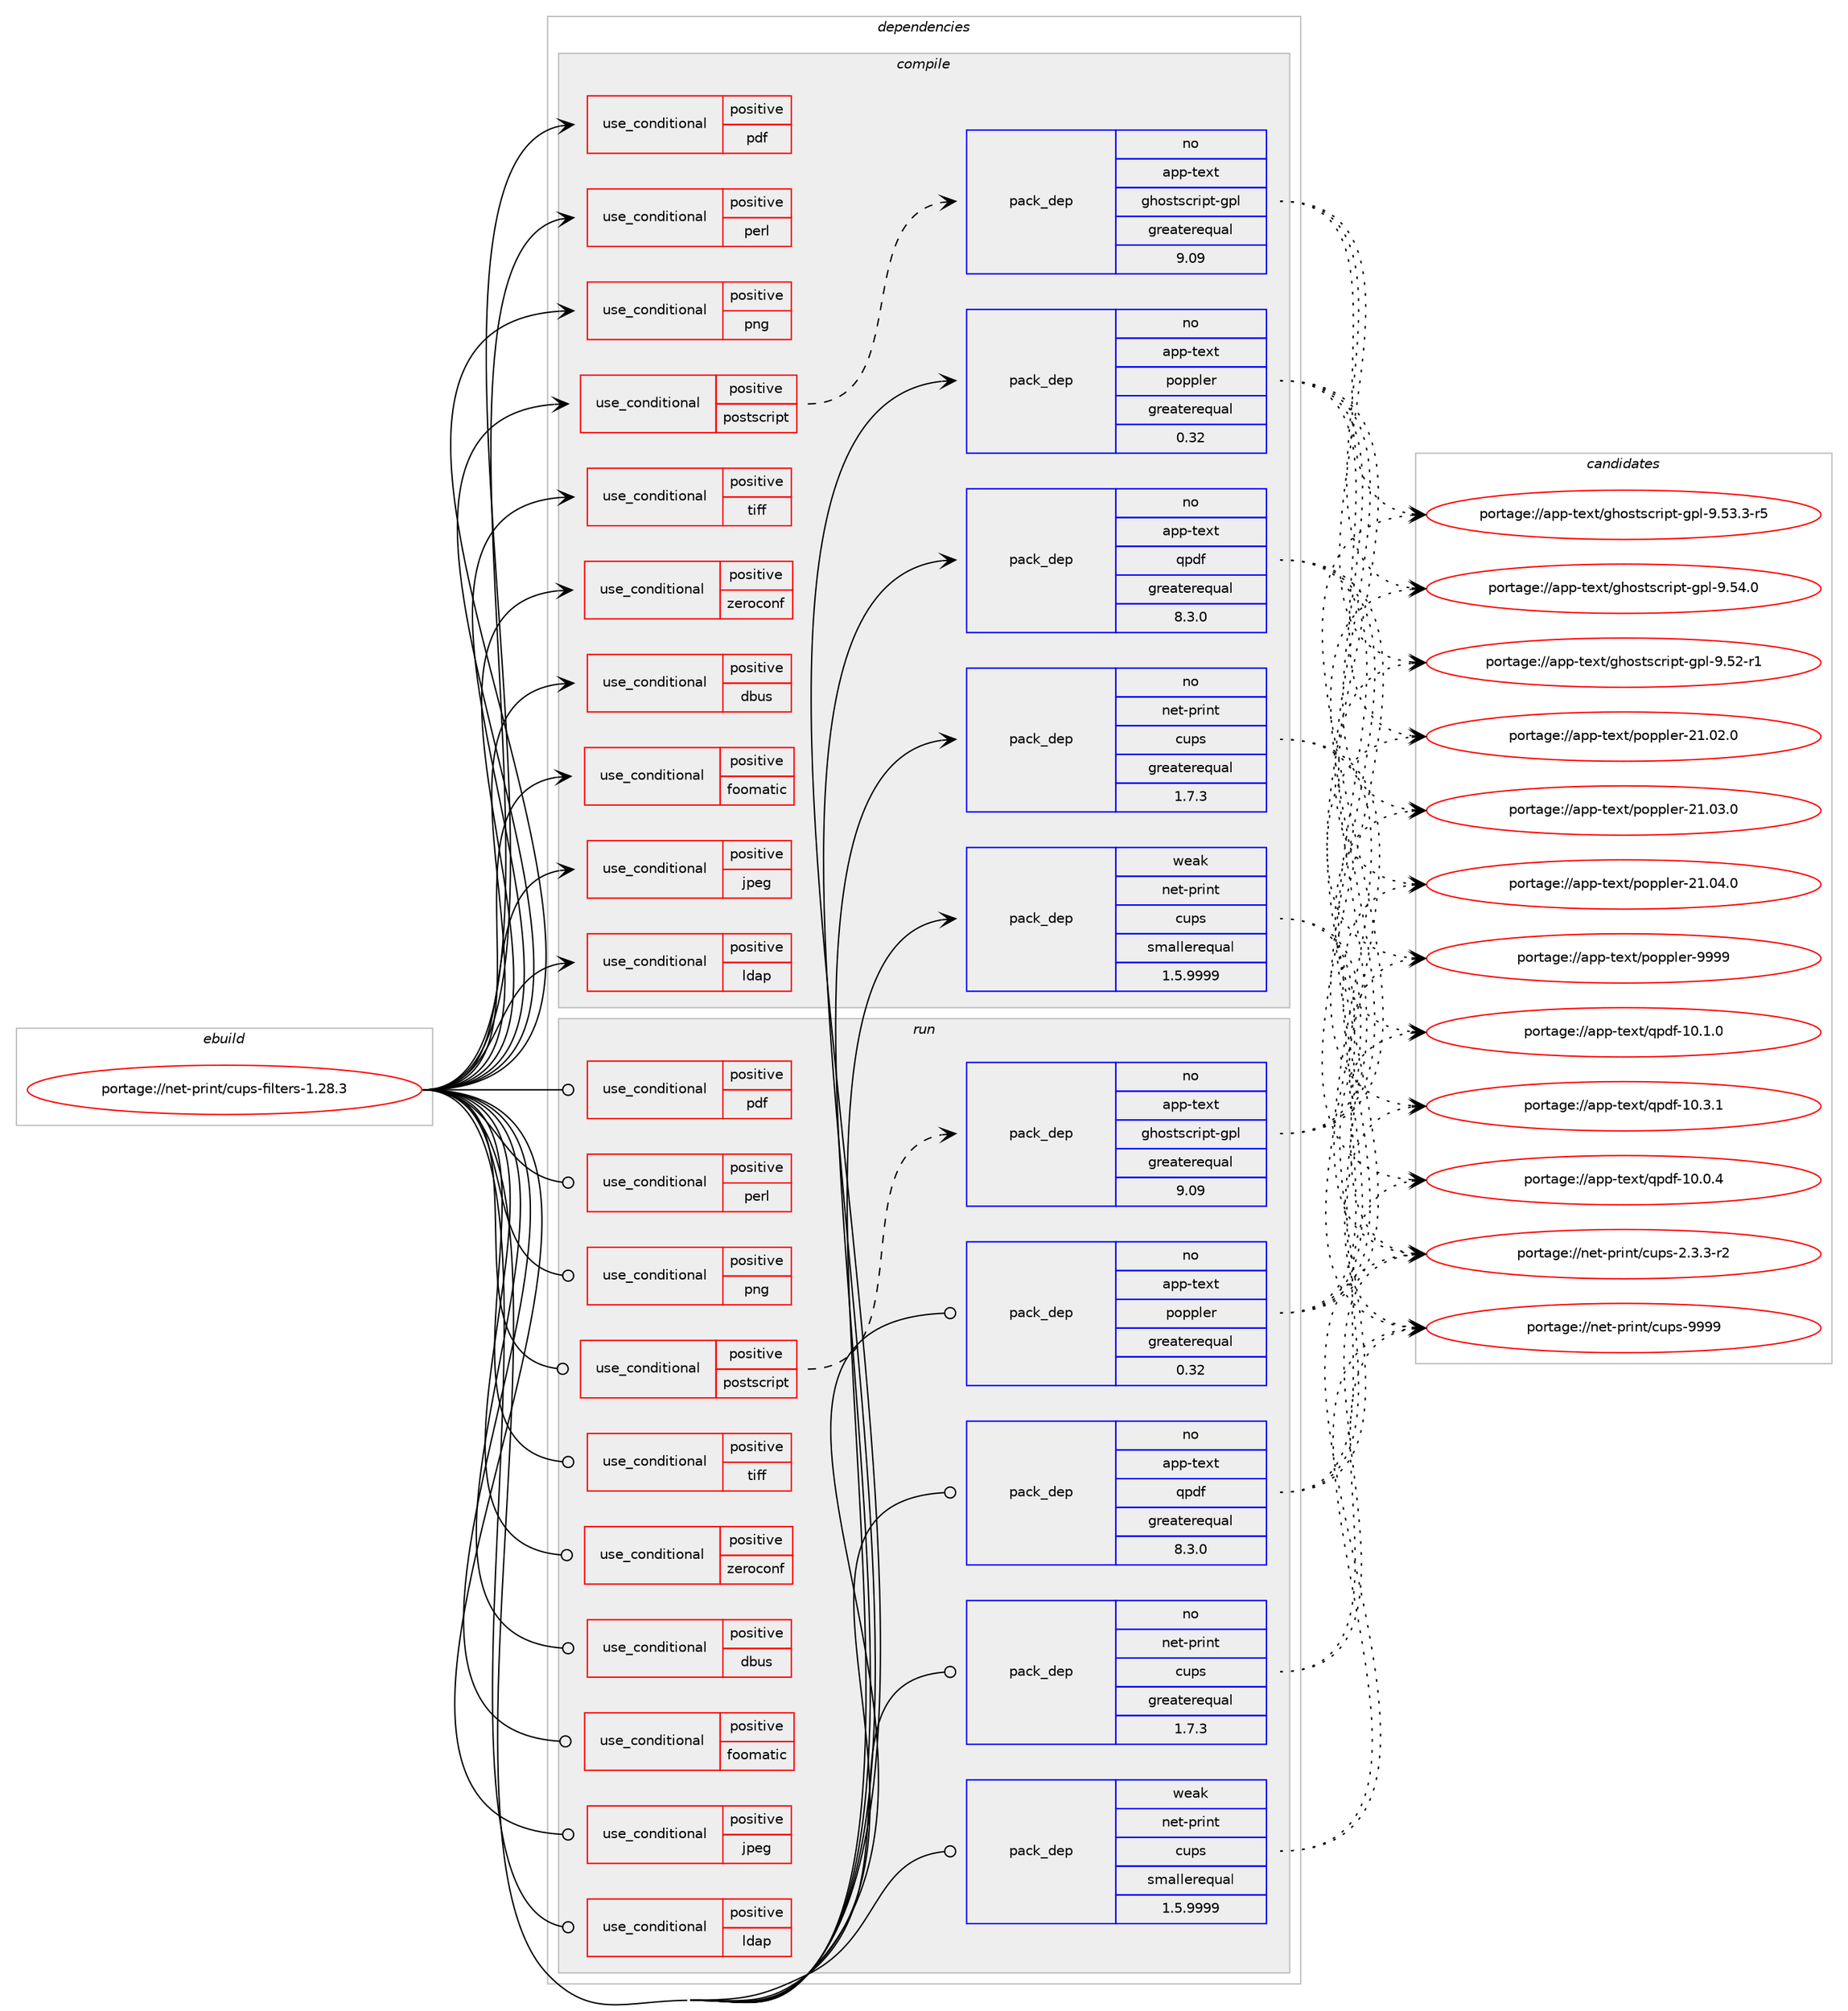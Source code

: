 digraph prolog {

# *************
# Graph options
# *************

newrank=true;
concentrate=true;
compound=true;
graph [rankdir=LR,fontname=Helvetica,fontsize=10,ranksep=1.5];#, ranksep=2.5, nodesep=0.2];
edge  [arrowhead=vee];
node  [fontname=Helvetica,fontsize=10];

# **********
# The ebuild
# **********

subgraph cluster_leftcol {
color=gray;
rank=same;
label=<<i>ebuild</i>>;
id [label="portage://net-print/cups-filters-1.28.3", color=red, width=4, href="../net-print/cups-filters-1.28.3.svg"];
}

# ****************
# The dependencies
# ****************

subgraph cluster_midcol {
color=gray;
label=<<i>dependencies</i>>;
subgraph cluster_compile {
fillcolor="#eeeeee";
style=filled;
label=<<i>compile</i>>;
subgraph cond815 {
dependency1246 [label=<<TABLE BORDER="0" CELLBORDER="1" CELLSPACING="0" CELLPADDING="4"><TR><TD ROWSPAN="3" CELLPADDING="10">use_conditional</TD></TR><TR><TD>positive</TD></TR><TR><TD>dbus</TD></TR></TABLE>>, shape=none, color=red];
# *** BEGIN UNKNOWN DEPENDENCY TYPE (TODO) ***
# dependency1246 -> package_dependency(portage://net-print/cups-filters-1.28.3,install,no,sys-apps,dbus,none,[,,],[],[])
# *** END UNKNOWN DEPENDENCY TYPE (TODO) ***

}
id:e -> dependency1246:w [weight=20,style="solid",arrowhead="vee"];
subgraph cond816 {
dependency1247 [label=<<TABLE BORDER="0" CELLBORDER="1" CELLSPACING="0" CELLPADDING="4"><TR><TD ROWSPAN="3" CELLPADDING="10">use_conditional</TD></TR><TR><TD>positive</TD></TR><TR><TD>foomatic</TD></TR></TABLE>>, shape=none, color=red];
# *** BEGIN UNKNOWN DEPENDENCY TYPE (TODO) ***
# dependency1247 -> package_dependency(portage://net-print/cups-filters-1.28.3,install,weak,net-print,foomatic-filters,none,[,,],[],[])
# *** END UNKNOWN DEPENDENCY TYPE (TODO) ***

}
id:e -> dependency1247:w [weight=20,style="solid",arrowhead="vee"];
subgraph cond817 {
dependency1248 [label=<<TABLE BORDER="0" CELLBORDER="1" CELLSPACING="0" CELLPADDING="4"><TR><TD ROWSPAN="3" CELLPADDING="10">use_conditional</TD></TR><TR><TD>positive</TD></TR><TR><TD>jpeg</TD></TR></TABLE>>, shape=none, color=red];
# *** BEGIN UNKNOWN DEPENDENCY TYPE (TODO) ***
# dependency1248 -> package_dependency(portage://net-print/cups-filters-1.28.3,install,no,virtual,jpeg,none,[,,],[slot(0)],[])
# *** END UNKNOWN DEPENDENCY TYPE (TODO) ***

}
id:e -> dependency1248:w [weight=20,style="solid",arrowhead="vee"];
subgraph cond818 {
dependency1249 [label=<<TABLE BORDER="0" CELLBORDER="1" CELLSPACING="0" CELLPADDING="4"><TR><TD ROWSPAN="3" CELLPADDING="10">use_conditional</TD></TR><TR><TD>positive</TD></TR><TR><TD>ldap</TD></TR></TABLE>>, shape=none, color=red];
# *** BEGIN UNKNOWN DEPENDENCY TYPE (TODO) ***
# dependency1249 -> package_dependency(portage://net-print/cups-filters-1.28.3,install,no,net-nds,openldap,none,[,,],[],[])
# *** END UNKNOWN DEPENDENCY TYPE (TODO) ***

}
id:e -> dependency1249:w [weight=20,style="solid",arrowhead="vee"];
subgraph cond819 {
dependency1250 [label=<<TABLE BORDER="0" CELLBORDER="1" CELLSPACING="0" CELLPADDING="4"><TR><TD ROWSPAN="3" CELLPADDING="10">use_conditional</TD></TR><TR><TD>positive</TD></TR><TR><TD>pdf</TD></TR></TABLE>>, shape=none, color=red];
# *** BEGIN UNKNOWN DEPENDENCY TYPE (TODO) ***
# dependency1250 -> package_dependency(portage://net-print/cups-filters-1.28.3,install,no,app-text,mupdf,none,[,,],[],[])
# *** END UNKNOWN DEPENDENCY TYPE (TODO) ***

}
id:e -> dependency1250:w [weight=20,style="solid",arrowhead="vee"];
subgraph cond820 {
dependency1251 [label=<<TABLE BORDER="0" CELLBORDER="1" CELLSPACING="0" CELLPADDING="4"><TR><TD ROWSPAN="3" CELLPADDING="10">use_conditional</TD></TR><TR><TD>positive</TD></TR><TR><TD>perl</TD></TR></TABLE>>, shape=none, color=red];
# *** BEGIN UNKNOWN DEPENDENCY TYPE (TODO) ***
# dependency1251 -> package_dependency(portage://net-print/cups-filters-1.28.3,install,no,dev-lang,perl,none,[,,],any_same_slot,[])
# *** END UNKNOWN DEPENDENCY TYPE (TODO) ***

}
id:e -> dependency1251:w [weight=20,style="solid",arrowhead="vee"];
subgraph cond821 {
dependency1252 [label=<<TABLE BORDER="0" CELLBORDER="1" CELLSPACING="0" CELLPADDING="4"><TR><TD ROWSPAN="3" CELLPADDING="10">use_conditional</TD></TR><TR><TD>positive</TD></TR><TR><TD>png</TD></TR></TABLE>>, shape=none, color=red];
# *** BEGIN UNKNOWN DEPENDENCY TYPE (TODO) ***
# dependency1252 -> package_dependency(portage://net-print/cups-filters-1.28.3,install,no,media-libs,libpng,none,[,,],[slot(0),equal],[])
# *** END UNKNOWN DEPENDENCY TYPE (TODO) ***

}
id:e -> dependency1252:w [weight=20,style="solid",arrowhead="vee"];
subgraph cond822 {
dependency1253 [label=<<TABLE BORDER="0" CELLBORDER="1" CELLSPACING="0" CELLPADDING="4"><TR><TD ROWSPAN="3" CELLPADDING="10">use_conditional</TD></TR><TR><TD>positive</TD></TR><TR><TD>postscript</TD></TR></TABLE>>, shape=none, color=red];
subgraph pack406 {
dependency1254 [label=<<TABLE BORDER="0" CELLBORDER="1" CELLSPACING="0" CELLPADDING="4" WIDTH="220"><TR><TD ROWSPAN="6" CELLPADDING="30">pack_dep</TD></TR><TR><TD WIDTH="110">no</TD></TR><TR><TD>app-text</TD></TR><TR><TD>ghostscript-gpl</TD></TR><TR><TD>greaterequal</TD></TR><TR><TD>9.09</TD></TR></TABLE>>, shape=none, color=blue];
}
dependency1253:e -> dependency1254:w [weight=20,style="dashed",arrowhead="vee"];
}
id:e -> dependency1253:w [weight=20,style="solid",arrowhead="vee"];
subgraph cond823 {
dependency1255 [label=<<TABLE BORDER="0" CELLBORDER="1" CELLSPACING="0" CELLPADDING="4"><TR><TD ROWSPAN="3" CELLPADDING="10">use_conditional</TD></TR><TR><TD>positive</TD></TR><TR><TD>tiff</TD></TR></TABLE>>, shape=none, color=red];
# *** BEGIN UNKNOWN DEPENDENCY TYPE (TODO) ***
# dependency1255 -> package_dependency(portage://net-print/cups-filters-1.28.3,install,no,media-libs,tiff,none,[,,],[slot(0)],[])
# *** END UNKNOWN DEPENDENCY TYPE (TODO) ***

}
id:e -> dependency1255:w [weight=20,style="solid",arrowhead="vee"];
subgraph cond824 {
dependency1256 [label=<<TABLE BORDER="0" CELLBORDER="1" CELLSPACING="0" CELLPADDING="4"><TR><TD ROWSPAN="3" CELLPADDING="10">use_conditional</TD></TR><TR><TD>positive</TD></TR><TR><TD>zeroconf</TD></TR></TABLE>>, shape=none, color=red];
# *** BEGIN UNKNOWN DEPENDENCY TYPE (TODO) ***
# dependency1256 -> package_dependency(portage://net-print/cups-filters-1.28.3,install,no,net-dns,avahi,none,[,,],[],[use(enable(dbus),none)])
# *** END UNKNOWN DEPENDENCY TYPE (TODO) ***

}
id:e -> dependency1256:w [weight=20,style="solid",arrowhead="vee"];
subgraph pack407 {
dependency1257 [label=<<TABLE BORDER="0" CELLBORDER="1" CELLSPACING="0" CELLPADDING="4" WIDTH="220"><TR><TD ROWSPAN="6" CELLPADDING="30">pack_dep</TD></TR><TR><TD WIDTH="110">no</TD></TR><TR><TD>app-text</TD></TR><TR><TD>poppler</TD></TR><TR><TD>greaterequal</TD></TR><TR><TD>0.32</TD></TR></TABLE>>, shape=none, color=blue];
}
id:e -> dependency1257:w [weight=20,style="solid",arrowhead="vee"];
subgraph pack408 {
dependency1258 [label=<<TABLE BORDER="0" CELLBORDER="1" CELLSPACING="0" CELLPADDING="4" WIDTH="220"><TR><TD ROWSPAN="6" CELLPADDING="30">pack_dep</TD></TR><TR><TD WIDTH="110">no</TD></TR><TR><TD>app-text</TD></TR><TR><TD>qpdf</TD></TR><TR><TD>greaterequal</TD></TR><TR><TD>8.3.0</TD></TR></TABLE>>, shape=none, color=blue];
}
id:e -> dependency1258:w [weight=20,style="solid",arrowhead="vee"];
# *** BEGIN UNKNOWN DEPENDENCY TYPE (TODO) ***
# id -> package_dependency(portage://net-print/cups-filters-1.28.3,install,no,dev-libs,glib,none,[,,],[slot(2)],[])
# *** END UNKNOWN DEPENDENCY TYPE (TODO) ***

# *** BEGIN UNKNOWN DEPENDENCY TYPE (TODO) ***
# id -> package_dependency(portage://net-print/cups-filters-1.28.3,install,no,media-libs,fontconfig,none,[,,],[],[])
# *** END UNKNOWN DEPENDENCY TYPE (TODO) ***

# *** BEGIN UNKNOWN DEPENDENCY TYPE (TODO) ***
# id -> package_dependency(portage://net-print/cups-filters-1.28.3,install,no,media-libs,freetype,none,[,,],[slot(2)],[])
# *** END UNKNOWN DEPENDENCY TYPE (TODO) ***

# *** BEGIN UNKNOWN DEPENDENCY TYPE (TODO) ***
# id -> package_dependency(portage://net-print/cups-filters-1.28.3,install,no,media-libs,lcms,none,[,,],[slot(2)],[])
# *** END UNKNOWN DEPENDENCY TYPE (TODO) ***

subgraph pack409 {
dependency1259 [label=<<TABLE BORDER="0" CELLBORDER="1" CELLSPACING="0" CELLPADDING="4" WIDTH="220"><TR><TD ROWSPAN="6" CELLPADDING="30">pack_dep</TD></TR><TR><TD WIDTH="110">no</TD></TR><TR><TD>net-print</TD></TR><TR><TD>cups</TD></TR><TR><TD>greaterequal</TD></TR><TR><TD>1.7.3</TD></TR></TABLE>>, shape=none, color=blue];
}
id:e -> dependency1259:w [weight=20,style="solid",arrowhead="vee"];
# *** BEGIN UNKNOWN DEPENDENCY TYPE (TODO) ***
# id -> package_dependency(portage://net-print/cups-filters-1.28.3,install,no,sys-devel,bc,none,[,,],[],[])
# *** END UNKNOWN DEPENDENCY TYPE (TODO) ***

# *** BEGIN UNKNOWN DEPENDENCY TYPE (TODO) ***
# id -> package_dependency(portage://net-print/cups-filters-1.28.3,install,no,sys-libs,zlib,none,[,,],[],[])
# *** END UNKNOWN DEPENDENCY TYPE (TODO) ***

subgraph pack410 {
dependency1260 [label=<<TABLE BORDER="0" CELLBORDER="1" CELLSPACING="0" CELLPADDING="4" WIDTH="220"><TR><TD ROWSPAN="6" CELLPADDING="30">pack_dep</TD></TR><TR><TD WIDTH="110">weak</TD></TR><TR><TD>net-print</TD></TR><TR><TD>cups</TD></TR><TR><TD>smallerequal</TD></TR><TR><TD>1.5.9999</TD></TR></TABLE>>, shape=none, color=blue];
}
id:e -> dependency1260:w [weight=20,style="solid",arrowhead="vee"];
}
subgraph cluster_compileandrun {
fillcolor="#eeeeee";
style=filled;
label=<<i>compile and run</i>>;
}
subgraph cluster_run {
fillcolor="#eeeeee";
style=filled;
label=<<i>run</i>>;
subgraph cond825 {
dependency1261 [label=<<TABLE BORDER="0" CELLBORDER="1" CELLSPACING="0" CELLPADDING="4"><TR><TD ROWSPAN="3" CELLPADDING="10">use_conditional</TD></TR><TR><TD>positive</TD></TR><TR><TD>dbus</TD></TR></TABLE>>, shape=none, color=red];
# *** BEGIN UNKNOWN DEPENDENCY TYPE (TODO) ***
# dependency1261 -> package_dependency(portage://net-print/cups-filters-1.28.3,run,no,sys-apps,dbus,none,[,,],[],[])
# *** END UNKNOWN DEPENDENCY TYPE (TODO) ***

}
id:e -> dependency1261:w [weight=20,style="solid",arrowhead="odot"];
subgraph cond826 {
dependency1262 [label=<<TABLE BORDER="0" CELLBORDER="1" CELLSPACING="0" CELLPADDING="4"><TR><TD ROWSPAN="3" CELLPADDING="10">use_conditional</TD></TR><TR><TD>positive</TD></TR><TR><TD>foomatic</TD></TR></TABLE>>, shape=none, color=red];
# *** BEGIN UNKNOWN DEPENDENCY TYPE (TODO) ***
# dependency1262 -> package_dependency(portage://net-print/cups-filters-1.28.3,run,weak,net-print,foomatic-filters,none,[,,],[],[])
# *** END UNKNOWN DEPENDENCY TYPE (TODO) ***

}
id:e -> dependency1262:w [weight=20,style="solid",arrowhead="odot"];
subgraph cond827 {
dependency1263 [label=<<TABLE BORDER="0" CELLBORDER="1" CELLSPACING="0" CELLPADDING="4"><TR><TD ROWSPAN="3" CELLPADDING="10">use_conditional</TD></TR><TR><TD>positive</TD></TR><TR><TD>jpeg</TD></TR></TABLE>>, shape=none, color=red];
# *** BEGIN UNKNOWN DEPENDENCY TYPE (TODO) ***
# dependency1263 -> package_dependency(portage://net-print/cups-filters-1.28.3,run,no,virtual,jpeg,none,[,,],[slot(0)],[])
# *** END UNKNOWN DEPENDENCY TYPE (TODO) ***

}
id:e -> dependency1263:w [weight=20,style="solid",arrowhead="odot"];
subgraph cond828 {
dependency1264 [label=<<TABLE BORDER="0" CELLBORDER="1" CELLSPACING="0" CELLPADDING="4"><TR><TD ROWSPAN="3" CELLPADDING="10">use_conditional</TD></TR><TR><TD>positive</TD></TR><TR><TD>ldap</TD></TR></TABLE>>, shape=none, color=red];
# *** BEGIN UNKNOWN DEPENDENCY TYPE (TODO) ***
# dependency1264 -> package_dependency(portage://net-print/cups-filters-1.28.3,run,no,net-nds,openldap,none,[,,],[],[])
# *** END UNKNOWN DEPENDENCY TYPE (TODO) ***

}
id:e -> dependency1264:w [weight=20,style="solid",arrowhead="odot"];
subgraph cond829 {
dependency1265 [label=<<TABLE BORDER="0" CELLBORDER="1" CELLSPACING="0" CELLPADDING="4"><TR><TD ROWSPAN="3" CELLPADDING="10">use_conditional</TD></TR><TR><TD>positive</TD></TR><TR><TD>pdf</TD></TR></TABLE>>, shape=none, color=red];
# *** BEGIN UNKNOWN DEPENDENCY TYPE (TODO) ***
# dependency1265 -> package_dependency(portage://net-print/cups-filters-1.28.3,run,no,app-text,mupdf,none,[,,],[],[])
# *** END UNKNOWN DEPENDENCY TYPE (TODO) ***

}
id:e -> dependency1265:w [weight=20,style="solid",arrowhead="odot"];
subgraph cond830 {
dependency1266 [label=<<TABLE BORDER="0" CELLBORDER="1" CELLSPACING="0" CELLPADDING="4"><TR><TD ROWSPAN="3" CELLPADDING="10">use_conditional</TD></TR><TR><TD>positive</TD></TR><TR><TD>perl</TD></TR></TABLE>>, shape=none, color=red];
# *** BEGIN UNKNOWN DEPENDENCY TYPE (TODO) ***
# dependency1266 -> package_dependency(portage://net-print/cups-filters-1.28.3,run,no,dev-lang,perl,none,[,,],any_same_slot,[])
# *** END UNKNOWN DEPENDENCY TYPE (TODO) ***

}
id:e -> dependency1266:w [weight=20,style="solid",arrowhead="odot"];
subgraph cond831 {
dependency1267 [label=<<TABLE BORDER="0" CELLBORDER="1" CELLSPACING="0" CELLPADDING="4"><TR><TD ROWSPAN="3" CELLPADDING="10">use_conditional</TD></TR><TR><TD>positive</TD></TR><TR><TD>png</TD></TR></TABLE>>, shape=none, color=red];
# *** BEGIN UNKNOWN DEPENDENCY TYPE (TODO) ***
# dependency1267 -> package_dependency(portage://net-print/cups-filters-1.28.3,run,no,media-libs,libpng,none,[,,],[slot(0),equal],[])
# *** END UNKNOWN DEPENDENCY TYPE (TODO) ***

}
id:e -> dependency1267:w [weight=20,style="solid",arrowhead="odot"];
subgraph cond832 {
dependency1268 [label=<<TABLE BORDER="0" CELLBORDER="1" CELLSPACING="0" CELLPADDING="4"><TR><TD ROWSPAN="3" CELLPADDING="10">use_conditional</TD></TR><TR><TD>positive</TD></TR><TR><TD>postscript</TD></TR></TABLE>>, shape=none, color=red];
subgraph pack411 {
dependency1269 [label=<<TABLE BORDER="0" CELLBORDER="1" CELLSPACING="0" CELLPADDING="4" WIDTH="220"><TR><TD ROWSPAN="6" CELLPADDING="30">pack_dep</TD></TR><TR><TD WIDTH="110">no</TD></TR><TR><TD>app-text</TD></TR><TR><TD>ghostscript-gpl</TD></TR><TR><TD>greaterequal</TD></TR><TR><TD>9.09</TD></TR></TABLE>>, shape=none, color=blue];
}
dependency1268:e -> dependency1269:w [weight=20,style="dashed",arrowhead="vee"];
}
id:e -> dependency1268:w [weight=20,style="solid",arrowhead="odot"];
subgraph cond833 {
dependency1270 [label=<<TABLE BORDER="0" CELLBORDER="1" CELLSPACING="0" CELLPADDING="4"><TR><TD ROWSPAN="3" CELLPADDING="10">use_conditional</TD></TR><TR><TD>positive</TD></TR><TR><TD>tiff</TD></TR></TABLE>>, shape=none, color=red];
# *** BEGIN UNKNOWN DEPENDENCY TYPE (TODO) ***
# dependency1270 -> package_dependency(portage://net-print/cups-filters-1.28.3,run,no,media-libs,tiff,none,[,,],[slot(0)],[])
# *** END UNKNOWN DEPENDENCY TYPE (TODO) ***

}
id:e -> dependency1270:w [weight=20,style="solid",arrowhead="odot"];
subgraph cond834 {
dependency1271 [label=<<TABLE BORDER="0" CELLBORDER="1" CELLSPACING="0" CELLPADDING="4"><TR><TD ROWSPAN="3" CELLPADDING="10">use_conditional</TD></TR><TR><TD>positive</TD></TR><TR><TD>zeroconf</TD></TR></TABLE>>, shape=none, color=red];
# *** BEGIN UNKNOWN DEPENDENCY TYPE (TODO) ***
# dependency1271 -> package_dependency(portage://net-print/cups-filters-1.28.3,run,no,net-dns,avahi,none,[,,],[],[use(enable(dbus),none)])
# *** END UNKNOWN DEPENDENCY TYPE (TODO) ***

}
id:e -> dependency1271:w [weight=20,style="solid",arrowhead="odot"];
subgraph pack412 {
dependency1272 [label=<<TABLE BORDER="0" CELLBORDER="1" CELLSPACING="0" CELLPADDING="4" WIDTH="220"><TR><TD ROWSPAN="6" CELLPADDING="30">pack_dep</TD></TR><TR><TD WIDTH="110">no</TD></TR><TR><TD>app-text</TD></TR><TR><TD>poppler</TD></TR><TR><TD>greaterequal</TD></TR><TR><TD>0.32</TD></TR></TABLE>>, shape=none, color=blue];
}
id:e -> dependency1272:w [weight=20,style="solid",arrowhead="odot"];
subgraph pack413 {
dependency1273 [label=<<TABLE BORDER="0" CELLBORDER="1" CELLSPACING="0" CELLPADDING="4" WIDTH="220"><TR><TD ROWSPAN="6" CELLPADDING="30">pack_dep</TD></TR><TR><TD WIDTH="110">no</TD></TR><TR><TD>app-text</TD></TR><TR><TD>qpdf</TD></TR><TR><TD>greaterequal</TD></TR><TR><TD>8.3.0</TD></TR></TABLE>>, shape=none, color=blue];
}
id:e -> dependency1273:w [weight=20,style="solid",arrowhead="odot"];
# *** BEGIN UNKNOWN DEPENDENCY TYPE (TODO) ***
# id -> package_dependency(portage://net-print/cups-filters-1.28.3,run,no,dev-libs,glib,none,[,,],[slot(2)],[])
# *** END UNKNOWN DEPENDENCY TYPE (TODO) ***

# *** BEGIN UNKNOWN DEPENDENCY TYPE (TODO) ***
# id -> package_dependency(portage://net-print/cups-filters-1.28.3,run,no,media-libs,fontconfig,none,[,,],[],[])
# *** END UNKNOWN DEPENDENCY TYPE (TODO) ***

# *** BEGIN UNKNOWN DEPENDENCY TYPE (TODO) ***
# id -> package_dependency(portage://net-print/cups-filters-1.28.3,run,no,media-libs,freetype,none,[,,],[slot(2)],[])
# *** END UNKNOWN DEPENDENCY TYPE (TODO) ***

# *** BEGIN UNKNOWN DEPENDENCY TYPE (TODO) ***
# id -> package_dependency(portage://net-print/cups-filters-1.28.3,run,no,media-libs,lcms,none,[,,],[slot(2)],[])
# *** END UNKNOWN DEPENDENCY TYPE (TODO) ***

subgraph pack414 {
dependency1274 [label=<<TABLE BORDER="0" CELLBORDER="1" CELLSPACING="0" CELLPADDING="4" WIDTH="220"><TR><TD ROWSPAN="6" CELLPADDING="30">pack_dep</TD></TR><TR><TD WIDTH="110">no</TD></TR><TR><TD>net-print</TD></TR><TR><TD>cups</TD></TR><TR><TD>greaterequal</TD></TR><TR><TD>1.7.3</TD></TR></TABLE>>, shape=none, color=blue];
}
id:e -> dependency1274:w [weight=20,style="solid",arrowhead="odot"];
# *** BEGIN UNKNOWN DEPENDENCY TYPE (TODO) ***
# id -> package_dependency(portage://net-print/cups-filters-1.28.3,run,no,sys-devel,bc,none,[,,],[],[])
# *** END UNKNOWN DEPENDENCY TYPE (TODO) ***

# *** BEGIN UNKNOWN DEPENDENCY TYPE (TODO) ***
# id -> package_dependency(portage://net-print/cups-filters-1.28.3,run,no,sys-libs,zlib,none,[,,],[],[])
# *** END UNKNOWN DEPENDENCY TYPE (TODO) ***

subgraph pack415 {
dependency1275 [label=<<TABLE BORDER="0" CELLBORDER="1" CELLSPACING="0" CELLPADDING="4" WIDTH="220"><TR><TD ROWSPAN="6" CELLPADDING="30">pack_dep</TD></TR><TR><TD WIDTH="110">weak</TD></TR><TR><TD>net-print</TD></TR><TR><TD>cups</TD></TR><TR><TD>smallerequal</TD></TR><TR><TD>1.5.9999</TD></TR></TABLE>>, shape=none, color=blue];
}
id:e -> dependency1275:w [weight=20,style="solid",arrowhead="odot"];
}
}

# **************
# The candidates
# **************

subgraph cluster_choices {
rank=same;
color=gray;
label=<<i>candidates</i>>;

subgraph choice406 {
color=black;
nodesep=1;
choice971121124511610112011647103104111115116115991141051121164510311210845574653504511449 [label="portage://app-text/ghostscript-gpl-9.52-r1", color=red, width=4,href="../app-text/ghostscript-gpl-9.52-r1.svg"];
choice9711211245116101120116471031041111151161159911410511211645103112108455746535146514511453 [label="portage://app-text/ghostscript-gpl-9.53.3-r5", color=red, width=4,href="../app-text/ghostscript-gpl-9.53.3-r5.svg"];
choice971121124511610112011647103104111115116115991141051121164510311210845574653524648 [label="portage://app-text/ghostscript-gpl-9.54.0", color=red, width=4,href="../app-text/ghostscript-gpl-9.54.0.svg"];
dependency1254:e -> choice971121124511610112011647103104111115116115991141051121164510311210845574653504511449:w [style=dotted,weight="100"];
dependency1254:e -> choice9711211245116101120116471031041111151161159911410511211645103112108455746535146514511453:w [style=dotted,weight="100"];
dependency1254:e -> choice971121124511610112011647103104111115116115991141051121164510311210845574653524648:w [style=dotted,weight="100"];
}
subgraph choice407 {
color=black;
nodesep=1;
choice9711211245116101120116471121111121121081011144550494648504648 [label="portage://app-text/poppler-21.02.0", color=red, width=4,href="../app-text/poppler-21.02.0.svg"];
choice9711211245116101120116471121111121121081011144550494648514648 [label="portage://app-text/poppler-21.03.0", color=red, width=4,href="../app-text/poppler-21.03.0.svg"];
choice9711211245116101120116471121111121121081011144550494648524648 [label="portage://app-text/poppler-21.04.0", color=red, width=4,href="../app-text/poppler-21.04.0.svg"];
choice9711211245116101120116471121111121121081011144557575757 [label="portage://app-text/poppler-9999", color=red, width=4,href="../app-text/poppler-9999.svg"];
dependency1257:e -> choice9711211245116101120116471121111121121081011144550494648504648:w [style=dotted,weight="100"];
dependency1257:e -> choice9711211245116101120116471121111121121081011144550494648514648:w [style=dotted,weight="100"];
dependency1257:e -> choice9711211245116101120116471121111121121081011144550494648524648:w [style=dotted,weight="100"];
dependency1257:e -> choice9711211245116101120116471121111121121081011144557575757:w [style=dotted,weight="100"];
}
subgraph choice408 {
color=black;
nodesep=1;
choice97112112451161011201164711311210010245494846484652 [label="portage://app-text/qpdf-10.0.4", color=red, width=4,href="../app-text/qpdf-10.0.4.svg"];
choice97112112451161011201164711311210010245494846494648 [label="portage://app-text/qpdf-10.1.0", color=red, width=4,href="../app-text/qpdf-10.1.0.svg"];
choice97112112451161011201164711311210010245494846514649 [label="portage://app-text/qpdf-10.3.1", color=red, width=4,href="../app-text/qpdf-10.3.1.svg"];
dependency1258:e -> choice97112112451161011201164711311210010245494846484652:w [style=dotted,weight="100"];
dependency1258:e -> choice97112112451161011201164711311210010245494846494648:w [style=dotted,weight="100"];
dependency1258:e -> choice97112112451161011201164711311210010245494846514649:w [style=dotted,weight="100"];
}
subgraph choice409 {
color=black;
nodesep=1;
choice1101011164511211410511011647991171121154550465146514511450 [label="portage://net-print/cups-2.3.3-r2", color=red, width=4,href="../net-print/cups-2.3.3-r2.svg"];
choice1101011164511211410511011647991171121154557575757 [label="portage://net-print/cups-9999", color=red, width=4,href="../net-print/cups-9999.svg"];
dependency1259:e -> choice1101011164511211410511011647991171121154550465146514511450:w [style=dotted,weight="100"];
dependency1259:e -> choice1101011164511211410511011647991171121154557575757:w [style=dotted,weight="100"];
}
subgraph choice410 {
color=black;
nodesep=1;
choice1101011164511211410511011647991171121154550465146514511450 [label="portage://net-print/cups-2.3.3-r2", color=red, width=4,href="../net-print/cups-2.3.3-r2.svg"];
choice1101011164511211410511011647991171121154557575757 [label="portage://net-print/cups-9999", color=red, width=4,href="../net-print/cups-9999.svg"];
dependency1260:e -> choice1101011164511211410511011647991171121154550465146514511450:w [style=dotted,weight="100"];
dependency1260:e -> choice1101011164511211410511011647991171121154557575757:w [style=dotted,weight="100"];
}
subgraph choice411 {
color=black;
nodesep=1;
choice971121124511610112011647103104111115116115991141051121164510311210845574653504511449 [label="portage://app-text/ghostscript-gpl-9.52-r1", color=red, width=4,href="../app-text/ghostscript-gpl-9.52-r1.svg"];
choice9711211245116101120116471031041111151161159911410511211645103112108455746535146514511453 [label="portage://app-text/ghostscript-gpl-9.53.3-r5", color=red, width=4,href="../app-text/ghostscript-gpl-9.53.3-r5.svg"];
choice971121124511610112011647103104111115116115991141051121164510311210845574653524648 [label="portage://app-text/ghostscript-gpl-9.54.0", color=red, width=4,href="../app-text/ghostscript-gpl-9.54.0.svg"];
dependency1269:e -> choice971121124511610112011647103104111115116115991141051121164510311210845574653504511449:w [style=dotted,weight="100"];
dependency1269:e -> choice9711211245116101120116471031041111151161159911410511211645103112108455746535146514511453:w [style=dotted,weight="100"];
dependency1269:e -> choice971121124511610112011647103104111115116115991141051121164510311210845574653524648:w [style=dotted,weight="100"];
}
subgraph choice412 {
color=black;
nodesep=1;
choice9711211245116101120116471121111121121081011144550494648504648 [label="portage://app-text/poppler-21.02.0", color=red, width=4,href="../app-text/poppler-21.02.0.svg"];
choice9711211245116101120116471121111121121081011144550494648514648 [label="portage://app-text/poppler-21.03.0", color=red, width=4,href="../app-text/poppler-21.03.0.svg"];
choice9711211245116101120116471121111121121081011144550494648524648 [label="portage://app-text/poppler-21.04.0", color=red, width=4,href="../app-text/poppler-21.04.0.svg"];
choice9711211245116101120116471121111121121081011144557575757 [label="portage://app-text/poppler-9999", color=red, width=4,href="../app-text/poppler-9999.svg"];
dependency1272:e -> choice9711211245116101120116471121111121121081011144550494648504648:w [style=dotted,weight="100"];
dependency1272:e -> choice9711211245116101120116471121111121121081011144550494648514648:w [style=dotted,weight="100"];
dependency1272:e -> choice9711211245116101120116471121111121121081011144550494648524648:w [style=dotted,weight="100"];
dependency1272:e -> choice9711211245116101120116471121111121121081011144557575757:w [style=dotted,weight="100"];
}
subgraph choice413 {
color=black;
nodesep=1;
choice97112112451161011201164711311210010245494846484652 [label="portage://app-text/qpdf-10.0.4", color=red, width=4,href="../app-text/qpdf-10.0.4.svg"];
choice97112112451161011201164711311210010245494846494648 [label="portage://app-text/qpdf-10.1.0", color=red, width=4,href="../app-text/qpdf-10.1.0.svg"];
choice97112112451161011201164711311210010245494846514649 [label="portage://app-text/qpdf-10.3.1", color=red, width=4,href="../app-text/qpdf-10.3.1.svg"];
dependency1273:e -> choice97112112451161011201164711311210010245494846484652:w [style=dotted,weight="100"];
dependency1273:e -> choice97112112451161011201164711311210010245494846494648:w [style=dotted,weight="100"];
dependency1273:e -> choice97112112451161011201164711311210010245494846514649:w [style=dotted,weight="100"];
}
subgraph choice414 {
color=black;
nodesep=1;
choice1101011164511211410511011647991171121154550465146514511450 [label="portage://net-print/cups-2.3.3-r2", color=red, width=4,href="../net-print/cups-2.3.3-r2.svg"];
choice1101011164511211410511011647991171121154557575757 [label="portage://net-print/cups-9999", color=red, width=4,href="../net-print/cups-9999.svg"];
dependency1274:e -> choice1101011164511211410511011647991171121154550465146514511450:w [style=dotted,weight="100"];
dependency1274:e -> choice1101011164511211410511011647991171121154557575757:w [style=dotted,weight="100"];
}
subgraph choice415 {
color=black;
nodesep=1;
choice1101011164511211410511011647991171121154550465146514511450 [label="portage://net-print/cups-2.3.3-r2", color=red, width=4,href="../net-print/cups-2.3.3-r2.svg"];
choice1101011164511211410511011647991171121154557575757 [label="portage://net-print/cups-9999", color=red, width=4,href="../net-print/cups-9999.svg"];
dependency1275:e -> choice1101011164511211410511011647991171121154550465146514511450:w [style=dotted,weight="100"];
dependency1275:e -> choice1101011164511211410511011647991171121154557575757:w [style=dotted,weight="100"];
}
}

}
